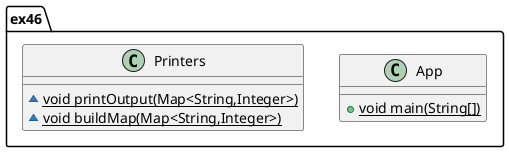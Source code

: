 @startuml
class ex46.App {
+ {static} void main(String[])
}
class ex46.Printers {
~ {static} void printOutput(Map<String,Integer>)
~ {static} void buildMap(Map<String,Integer>)
}
@enduml